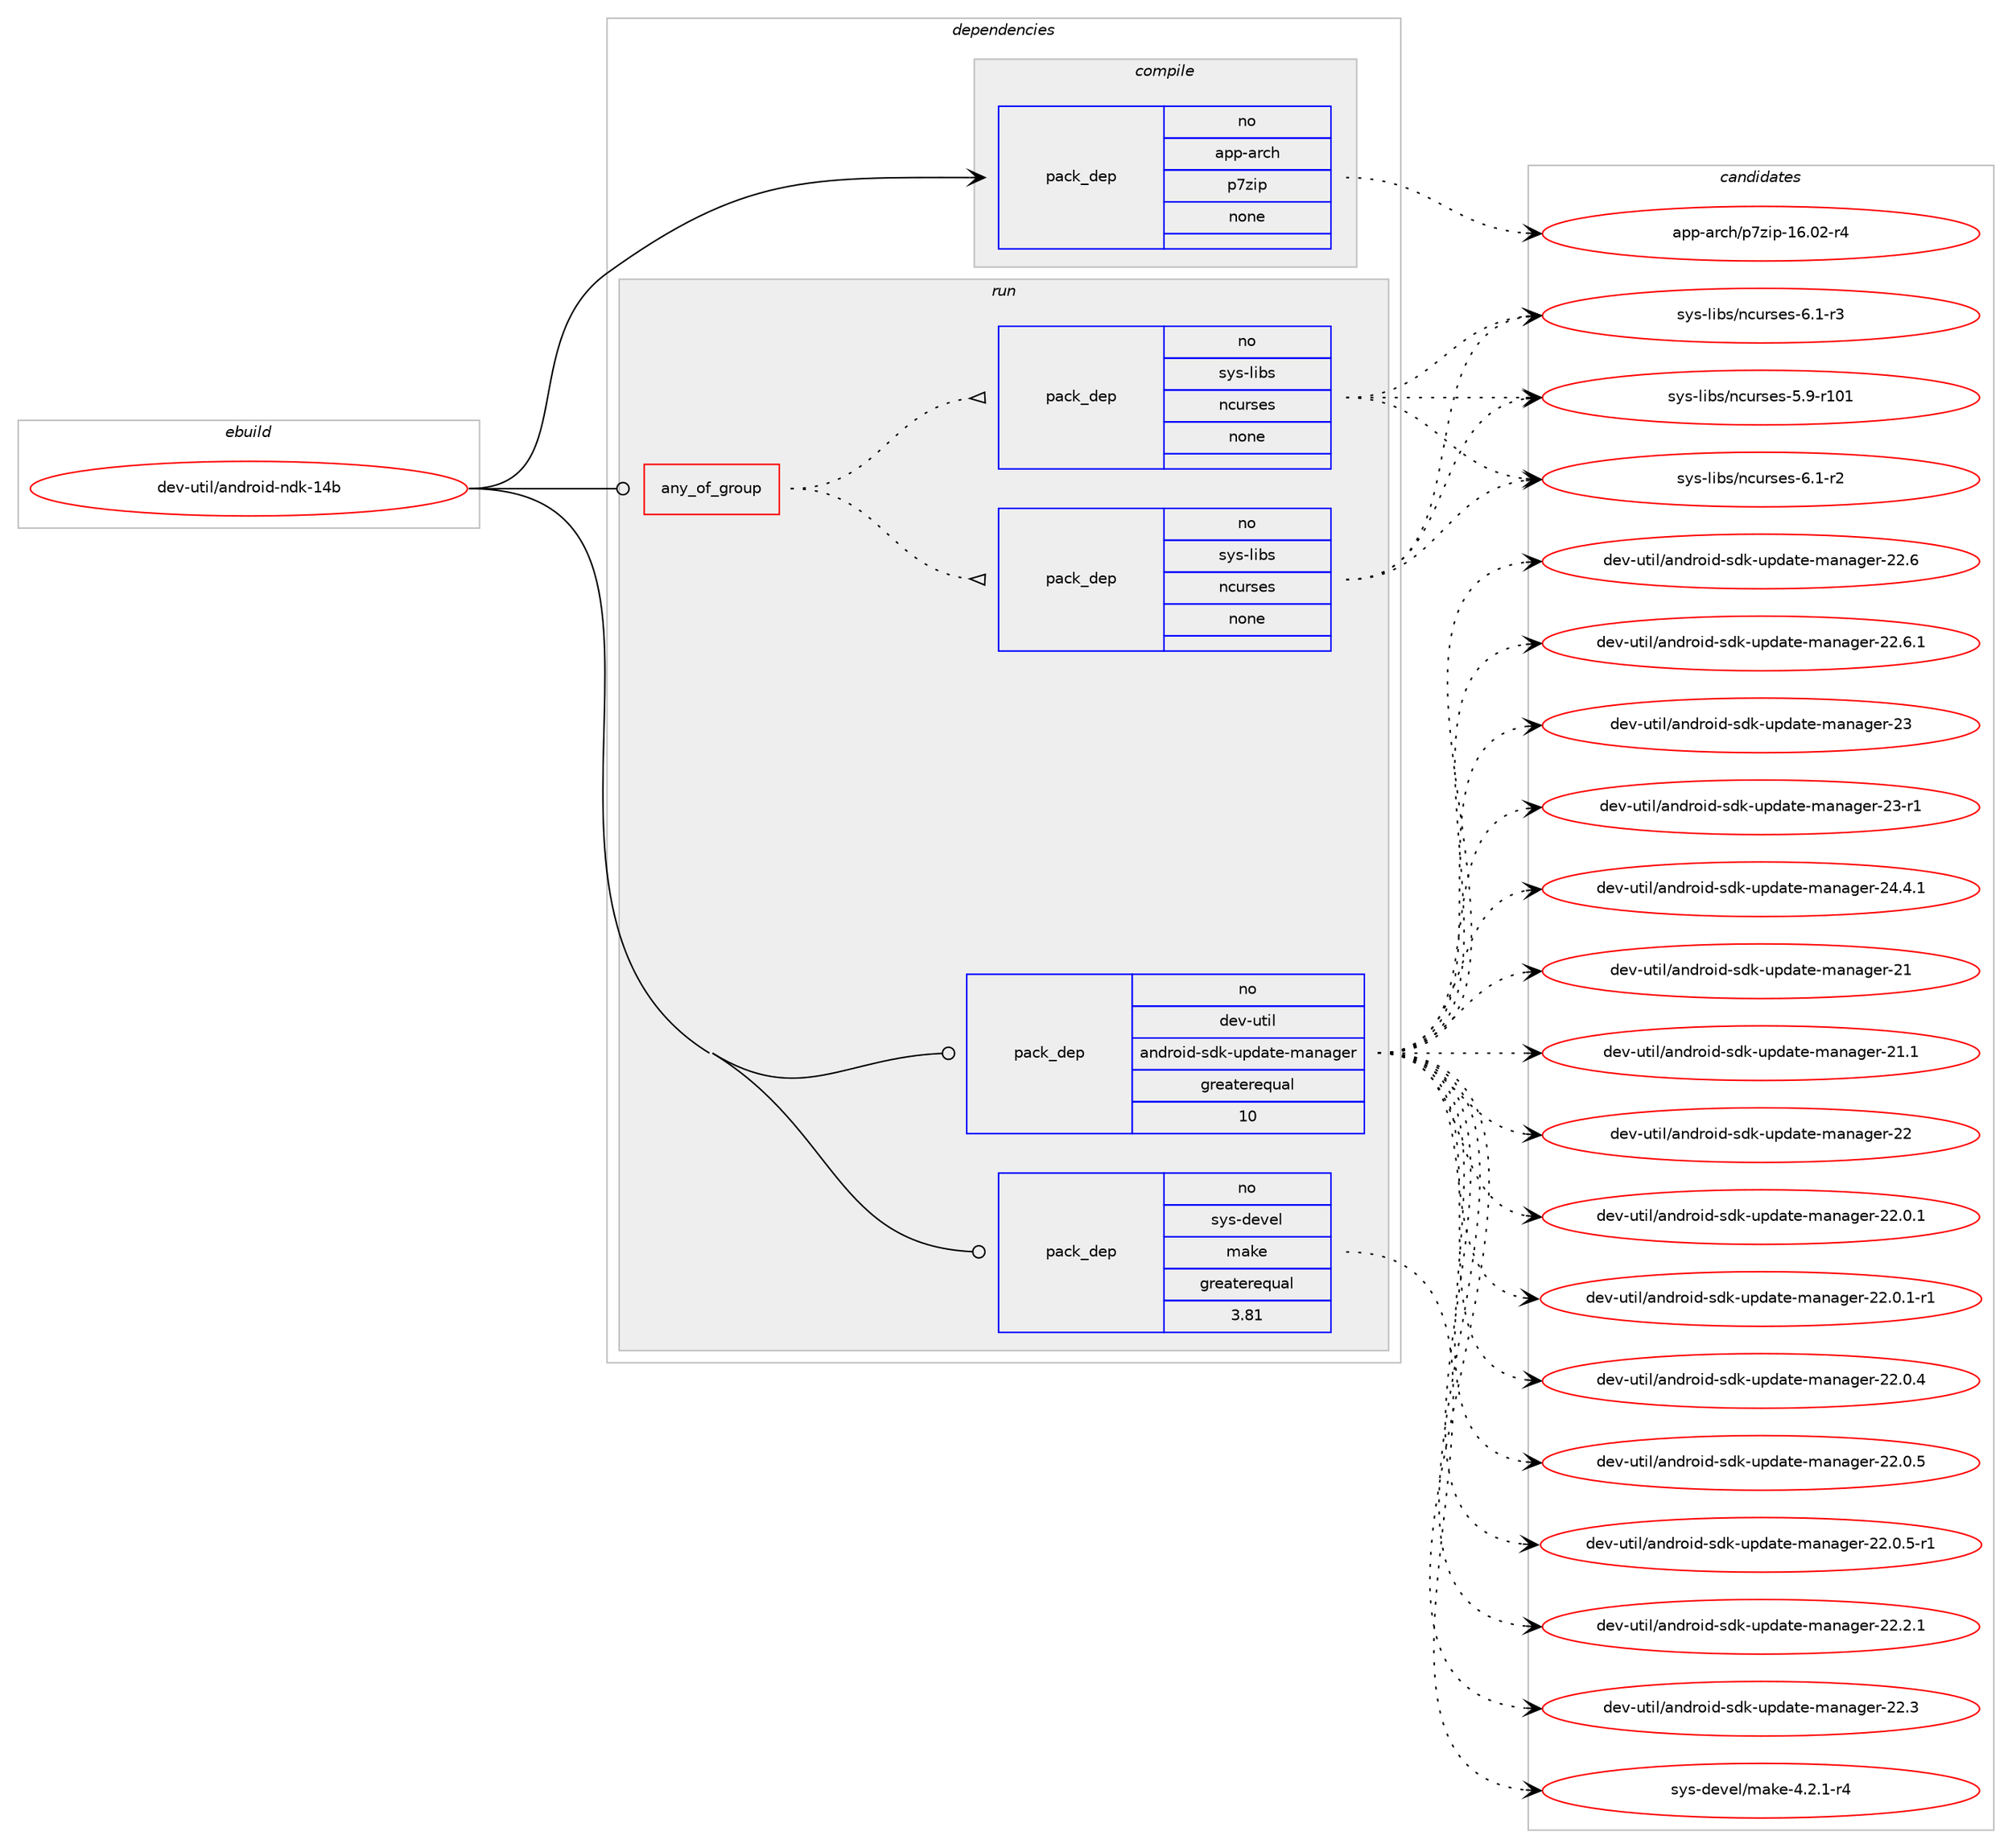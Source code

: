digraph prolog {

# *************
# Graph options
# *************

newrank=true;
concentrate=true;
compound=true;
graph [rankdir=LR,fontname=Helvetica,fontsize=10,ranksep=1.5];#, ranksep=2.5, nodesep=0.2];
edge  [arrowhead=vee];
node  [fontname=Helvetica,fontsize=10];

# **********
# The ebuild
# **********

subgraph cluster_leftcol {
color=gray;
rank=same;
label=<<i>ebuild</i>>;
id [label="dev-util/android-ndk-14b", color=red, width=4, href="../dev-util/android-ndk-14b.svg"];
}

# ****************
# The dependencies
# ****************

subgraph cluster_midcol {
color=gray;
label=<<i>dependencies</i>>;
subgraph cluster_compile {
fillcolor="#eeeeee";
style=filled;
label=<<i>compile</i>>;
subgraph pack1093773 {
dependency1540412 [label=<<TABLE BORDER="0" CELLBORDER="1" CELLSPACING="0" CELLPADDING="4" WIDTH="220"><TR><TD ROWSPAN="6" CELLPADDING="30">pack_dep</TD></TR><TR><TD WIDTH="110">no</TD></TR><TR><TD>app-arch</TD></TR><TR><TD>p7zip</TD></TR><TR><TD>none</TD></TR><TR><TD></TD></TR></TABLE>>, shape=none, color=blue];
}
id:e -> dependency1540412:w [weight=20,style="solid",arrowhead="vee"];
}
subgraph cluster_compileandrun {
fillcolor="#eeeeee";
style=filled;
label=<<i>compile and run</i>>;
}
subgraph cluster_run {
fillcolor="#eeeeee";
style=filled;
label=<<i>run</i>>;
subgraph any22994 {
dependency1540413 [label=<<TABLE BORDER="0" CELLBORDER="1" CELLSPACING="0" CELLPADDING="4"><TR><TD CELLPADDING="10">any_of_group</TD></TR></TABLE>>, shape=none, color=red];subgraph pack1093774 {
dependency1540414 [label=<<TABLE BORDER="0" CELLBORDER="1" CELLSPACING="0" CELLPADDING="4" WIDTH="220"><TR><TD ROWSPAN="6" CELLPADDING="30">pack_dep</TD></TR><TR><TD WIDTH="110">no</TD></TR><TR><TD>sys-libs</TD></TR><TR><TD>ncurses</TD></TR><TR><TD>none</TD></TR><TR><TD></TD></TR></TABLE>>, shape=none, color=blue];
}
dependency1540413:e -> dependency1540414:w [weight=20,style="dotted",arrowhead="oinv"];
subgraph pack1093775 {
dependency1540415 [label=<<TABLE BORDER="0" CELLBORDER="1" CELLSPACING="0" CELLPADDING="4" WIDTH="220"><TR><TD ROWSPAN="6" CELLPADDING="30">pack_dep</TD></TR><TR><TD WIDTH="110">no</TD></TR><TR><TD>sys-libs</TD></TR><TR><TD>ncurses</TD></TR><TR><TD>none</TD></TR><TR><TD></TD></TR></TABLE>>, shape=none, color=blue];
}
dependency1540413:e -> dependency1540415:w [weight=20,style="dotted",arrowhead="oinv"];
}
id:e -> dependency1540413:w [weight=20,style="solid",arrowhead="odot"];
subgraph pack1093776 {
dependency1540416 [label=<<TABLE BORDER="0" CELLBORDER="1" CELLSPACING="0" CELLPADDING="4" WIDTH="220"><TR><TD ROWSPAN="6" CELLPADDING="30">pack_dep</TD></TR><TR><TD WIDTH="110">no</TD></TR><TR><TD>dev-util</TD></TR><TR><TD>android-sdk-update-manager</TD></TR><TR><TD>greaterequal</TD></TR><TR><TD>10</TD></TR></TABLE>>, shape=none, color=blue];
}
id:e -> dependency1540416:w [weight=20,style="solid",arrowhead="odot"];
subgraph pack1093777 {
dependency1540417 [label=<<TABLE BORDER="0" CELLBORDER="1" CELLSPACING="0" CELLPADDING="4" WIDTH="220"><TR><TD ROWSPAN="6" CELLPADDING="30">pack_dep</TD></TR><TR><TD WIDTH="110">no</TD></TR><TR><TD>sys-devel</TD></TR><TR><TD>make</TD></TR><TR><TD>greaterequal</TD></TR><TR><TD>3.81</TD></TR></TABLE>>, shape=none, color=blue];
}
id:e -> dependency1540417:w [weight=20,style="solid",arrowhead="odot"];
}
}

# **************
# The candidates
# **************

subgraph cluster_choices {
rank=same;
color=gray;
label=<<i>candidates</i>>;

subgraph choice1093773 {
color=black;
nodesep=1;
choice9711211245971149910447112551221051124549544648504511452 [label="app-arch/p7zip-16.02-r4", color=red, width=4,href="../app-arch/p7zip-16.02-r4.svg"];
dependency1540412:e -> choice9711211245971149910447112551221051124549544648504511452:w [style=dotted,weight="100"];
}
subgraph choice1093774 {
color=black;
nodesep=1;
choice115121115451081059811547110991171141151011154553465745114494849 [label="sys-libs/ncurses-5.9-r101", color=red, width=4,href="../sys-libs/ncurses-5.9-r101.svg"];
choice11512111545108105981154711099117114115101115455446494511450 [label="sys-libs/ncurses-6.1-r2", color=red, width=4,href="../sys-libs/ncurses-6.1-r2.svg"];
choice11512111545108105981154711099117114115101115455446494511451 [label="sys-libs/ncurses-6.1-r3", color=red, width=4,href="../sys-libs/ncurses-6.1-r3.svg"];
dependency1540414:e -> choice115121115451081059811547110991171141151011154553465745114494849:w [style=dotted,weight="100"];
dependency1540414:e -> choice11512111545108105981154711099117114115101115455446494511450:w [style=dotted,weight="100"];
dependency1540414:e -> choice11512111545108105981154711099117114115101115455446494511451:w [style=dotted,weight="100"];
}
subgraph choice1093775 {
color=black;
nodesep=1;
choice115121115451081059811547110991171141151011154553465745114494849 [label="sys-libs/ncurses-5.9-r101", color=red, width=4,href="../sys-libs/ncurses-5.9-r101.svg"];
choice11512111545108105981154711099117114115101115455446494511450 [label="sys-libs/ncurses-6.1-r2", color=red, width=4,href="../sys-libs/ncurses-6.1-r2.svg"];
choice11512111545108105981154711099117114115101115455446494511451 [label="sys-libs/ncurses-6.1-r3", color=red, width=4,href="../sys-libs/ncurses-6.1-r3.svg"];
dependency1540415:e -> choice115121115451081059811547110991171141151011154553465745114494849:w [style=dotted,weight="100"];
dependency1540415:e -> choice11512111545108105981154711099117114115101115455446494511450:w [style=dotted,weight="100"];
dependency1540415:e -> choice11512111545108105981154711099117114115101115455446494511451:w [style=dotted,weight="100"];
}
subgraph choice1093776 {
color=black;
nodesep=1;
choice100101118451171161051084797110100114111105100451151001074511711210097116101451099711097103101114455049 [label="dev-util/android-sdk-update-manager-21", color=red, width=4,href="../dev-util/android-sdk-update-manager-21.svg"];
choice1001011184511711610510847971101001141111051004511510010745117112100971161014510997110971031011144550494649 [label="dev-util/android-sdk-update-manager-21.1", color=red, width=4,href="../dev-util/android-sdk-update-manager-21.1.svg"];
choice100101118451171161051084797110100114111105100451151001074511711210097116101451099711097103101114455050 [label="dev-util/android-sdk-update-manager-22", color=red, width=4,href="../dev-util/android-sdk-update-manager-22.svg"];
choice10010111845117116105108479711010011411110510045115100107451171121009711610145109971109710310111445505046484649 [label="dev-util/android-sdk-update-manager-22.0.1", color=red, width=4,href="../dev-util/android-sdk-update-manager-22.0.1.svg"];
choice100101118451171161051084797110100114111105100451151001074511711210097116101451099711097103101114455050464846494511449 [label="dev-util/android-sdk-update-manager-22.0.1-r1", color=red, width=4,href="../dev-util/android-sdk-update-manager-22.0.1-r1.svg"];
choice10010111845117116105108479711010011411110510045115100107451171121009711610145109971109710310111445505046484652 [label="dev-util/android-sdk-update-manager-22.0.4", color=red, width=4,href="../dev-util/android-sdk-update-manager-22.0.4.svg"];
choice10010111845117116105108479711010011411110510045115100107451171121009711610145109971109710310111445505046484653 [label="dev-util/android-sdk-update-manager-22.0.5", color=red, width=4,href="../dev-util/android-sdk-update-manager-22.0.5.svg"];
choice100101118451171161051084797110100114111105100451151001074511711210097116101451099711097103101114455050464846534511449 [label="dev-util/android-sdk-update-manager-22.0.5-r1", color=red, width=4,href="../dev-util/android-sdk-update-manager-22.0.5-r1.svg"];
choice10010111845117116105108479711010011411110510045115100107451171121009711610145109971109710310111445505046504649 [label="dev-util/android-sdk-update-manager-22.2.1", color=red, width=4,href="../dev-util/android-sdk-update-manager-22.2.1.svg"];
choice1001011184511711610510847971101001141111051004511510010745117112100971161014510997110971031011144550504651 [label="dev-util/android-sdk-update-manager-22.3", color=red, width=4,href="../dev-util/android-sdk-update-manager-22.3.svg"];
choice1001011184511711610510847971101001141111051004511510010745117112100971161014510997110971031011144550504654 [label="dev-util/android-sdk-update-manager-22.6", color=red, width=4,href="../dev-util/android-sdk-update-manager-22.6.svg"];
choice10010111845117116105108479711010011411110510045115100107451171121009711610145109971109710310111445505046544649 [label="dev-util/android-sdk-update-manager-22.6.1", color=red, width=4,href="../dev-util/android-sdk-update-manager-22.6.1.svg"];
choice100101118451171161051084797110100114111105100451151001074511711210097116101451099711097103101114455051 [label="dev-util/android-sdk-update-manager-23", color=red, width=4,href="../dev-util/android-sdk-update-manager-23.svg"];
choice1001011184511711610510847971101001141111051004511510010745117112100971161014510997110971031011144550514511449 [label="dev-util/android-sdk-update-manager-23-r1", color=red, width=4,href="../dev-util/android-sdk-update-manager-23-r1.svg"];
choice10010111845117116105108479711010011411110510045115100107451171121009711610145109971109710310111445505246524649 [label="dev-util/android-sdk-update-manager-24.4.1", color=red, width=4,href="../dev-util/android-sdk-update-manager-24.4.1.svg"];
dependency1540416:e -> choice100101118451171161051084797110100114111105100451151001074511711210097116101451099711097103101114455049:w [style=dotted,weight="100"];
dependency1540416:e -> choice1001011184511711610510847971101001141111051004511510010745117112100971161014510997110971031011144550494649:w [style=dotted,weight="100"];
dependency1540416:e -> choice100101118451171161051084797110100114111105100451151001074511711210097116101451099711097103101114455050:w [style=dotted,weight="100"];
dependency1540416:e -> choice10010111845117116105108479711010011411110510045115100107451171121009711610145109971109710310111445505046484649:w [style=dotted,weight="100"];
dependency1540416:e -> choice100101118451171161051084797110100114111105100451151001074511711210097116101451099711097103101114455050464846494511449:w [style=dotted,weight="100"];
dependency1540416:e -> choice10010111845117116105108479711010011411110510045115100107451171121009711610145109971109710310111445505046484652:w [style=dotted,weight="100"];
dependency1540416:e -> choice10010111845117116105108479711010011411110510045115100107451171121009711610145109971109710310111445505046484653:w [style=dotted,weight="100"];
dependency1540416:e -> choice100101118451171161051084797110100114111105100451151001074511711210097116101451099711097103101114455050464846534511449:w [style=dotted,weight="100"];
dependency1540416:e -> choice10010111845117116105108479711010011411110510045115100107451171121009711610145109971109710310111445505046504649:w [style=dotted,weight="100"];
dependency1540416:e -> choice1001011184511711610510847971101001141111051004511510010745117112100971161014510997110971031011144550504651:w [style=dotted,weight="100"];
dependency1540416:e -> choice1001011184511711610510847971101001141111051004511510010745117112100971161014510997110971031011144550504654:w [style=dotted,weight="100"];
dependency1540416:e -> choice10010111845117116105108479711010011411110510045115100107451171121009711610145109971109710310111445505046544649:w [style=dotted,weight="100"];
dependency1540416:e -> choice100101118451171161051084797110100114111105100451151001074511711210097116101451099711097103101114455051:w [style=dotted,weight="100"];
dependency1540416:e -> choice1001011184511711610510847971101001141111051004511510010745117112100971161014510997110971031011144550514511449:w [style=dotted,weight="100"];
dependency1540416:e -> choice10010111845117116105108479711010011411110510045115100107451171121009711610145109971109710310111445505246524649:w [style=dotted,weight="100"];
}
subgraph choice1093777 {
color=black;
nodesep=1;
choice1151211154510010111810110847109971071014552465046494511452 [label="sys-devel/make-4.2.1-r4", color=red, width=4,href="../sys-devel/make-4.2.1-r4.svg"];
dependency1540417:e -> choice1151211154510010111810110847109971071014552465046494511452:w [style=dotted,weight="100"];
}
}

}
